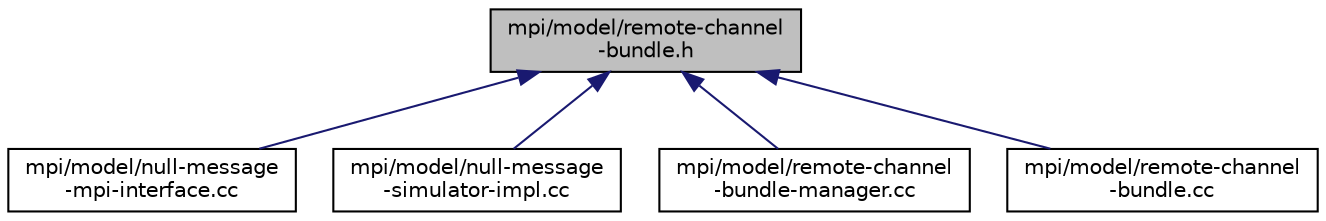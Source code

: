 digraph "mpi/model/remote-channel-bundle.h"
{
  edge [fontname="Helvetica",fontsize="10",labelfontname="Helvetica",labelfontsize="10"];
  node [fontname="Helvetica",fontsize="10",shape=record];
  Node1 [label="mpi/model/remote-channel\l-bundle.h",height=0.2,width=0.4,color="black", fillcolor="grey75", style="filled", fontcolor="black"];
  Node1 -> Node2 [dir="back",color="midnightblue",fontsize="10",style="solid"];
  Node2 [label="mpi/model/null-message\l-mpi-interface.cc",height=0.2,width=0.4,color="black", fillcolor="white", style="filled",URL="$d4/dd8/null-message-mpi-interface_8cc.html"];
  Node1 -> Node3 [dir="back",color="midnightblue",fontsize="10",style="solid"];
  Node3 [label="mpi/model/null-message\l-simulator-impl.cc",height=0.2,width=0.4,color="black", fillcolor="white", style="filled",URL="$d5/d93/null-message-simulator-impl_8cc.html"];
  Node1 -> Node4 [dir="back",color="midnightblue",fontsize="10",style="solid"];
  Node4 [label="mpi/model/remote-channel\l-bundle-manager.cc",height=0.2,width=0.4,color="black", fillcolor="white", style="filled",URL="$de/d36/remote-channel-bundle-manager_8cc.html"];
  Node1 -> Node5 [dir="back",color="midnightblue",fontsize="10",style="solid"];
  Node5 [label="mpi/model/remote-channel\l-bundle.cc",height=0.2,width=0.4,color="black", fillcolor="white", style="filled",URL="$d4/d7c/remote-channel-bundle_8cc.html"];
}
